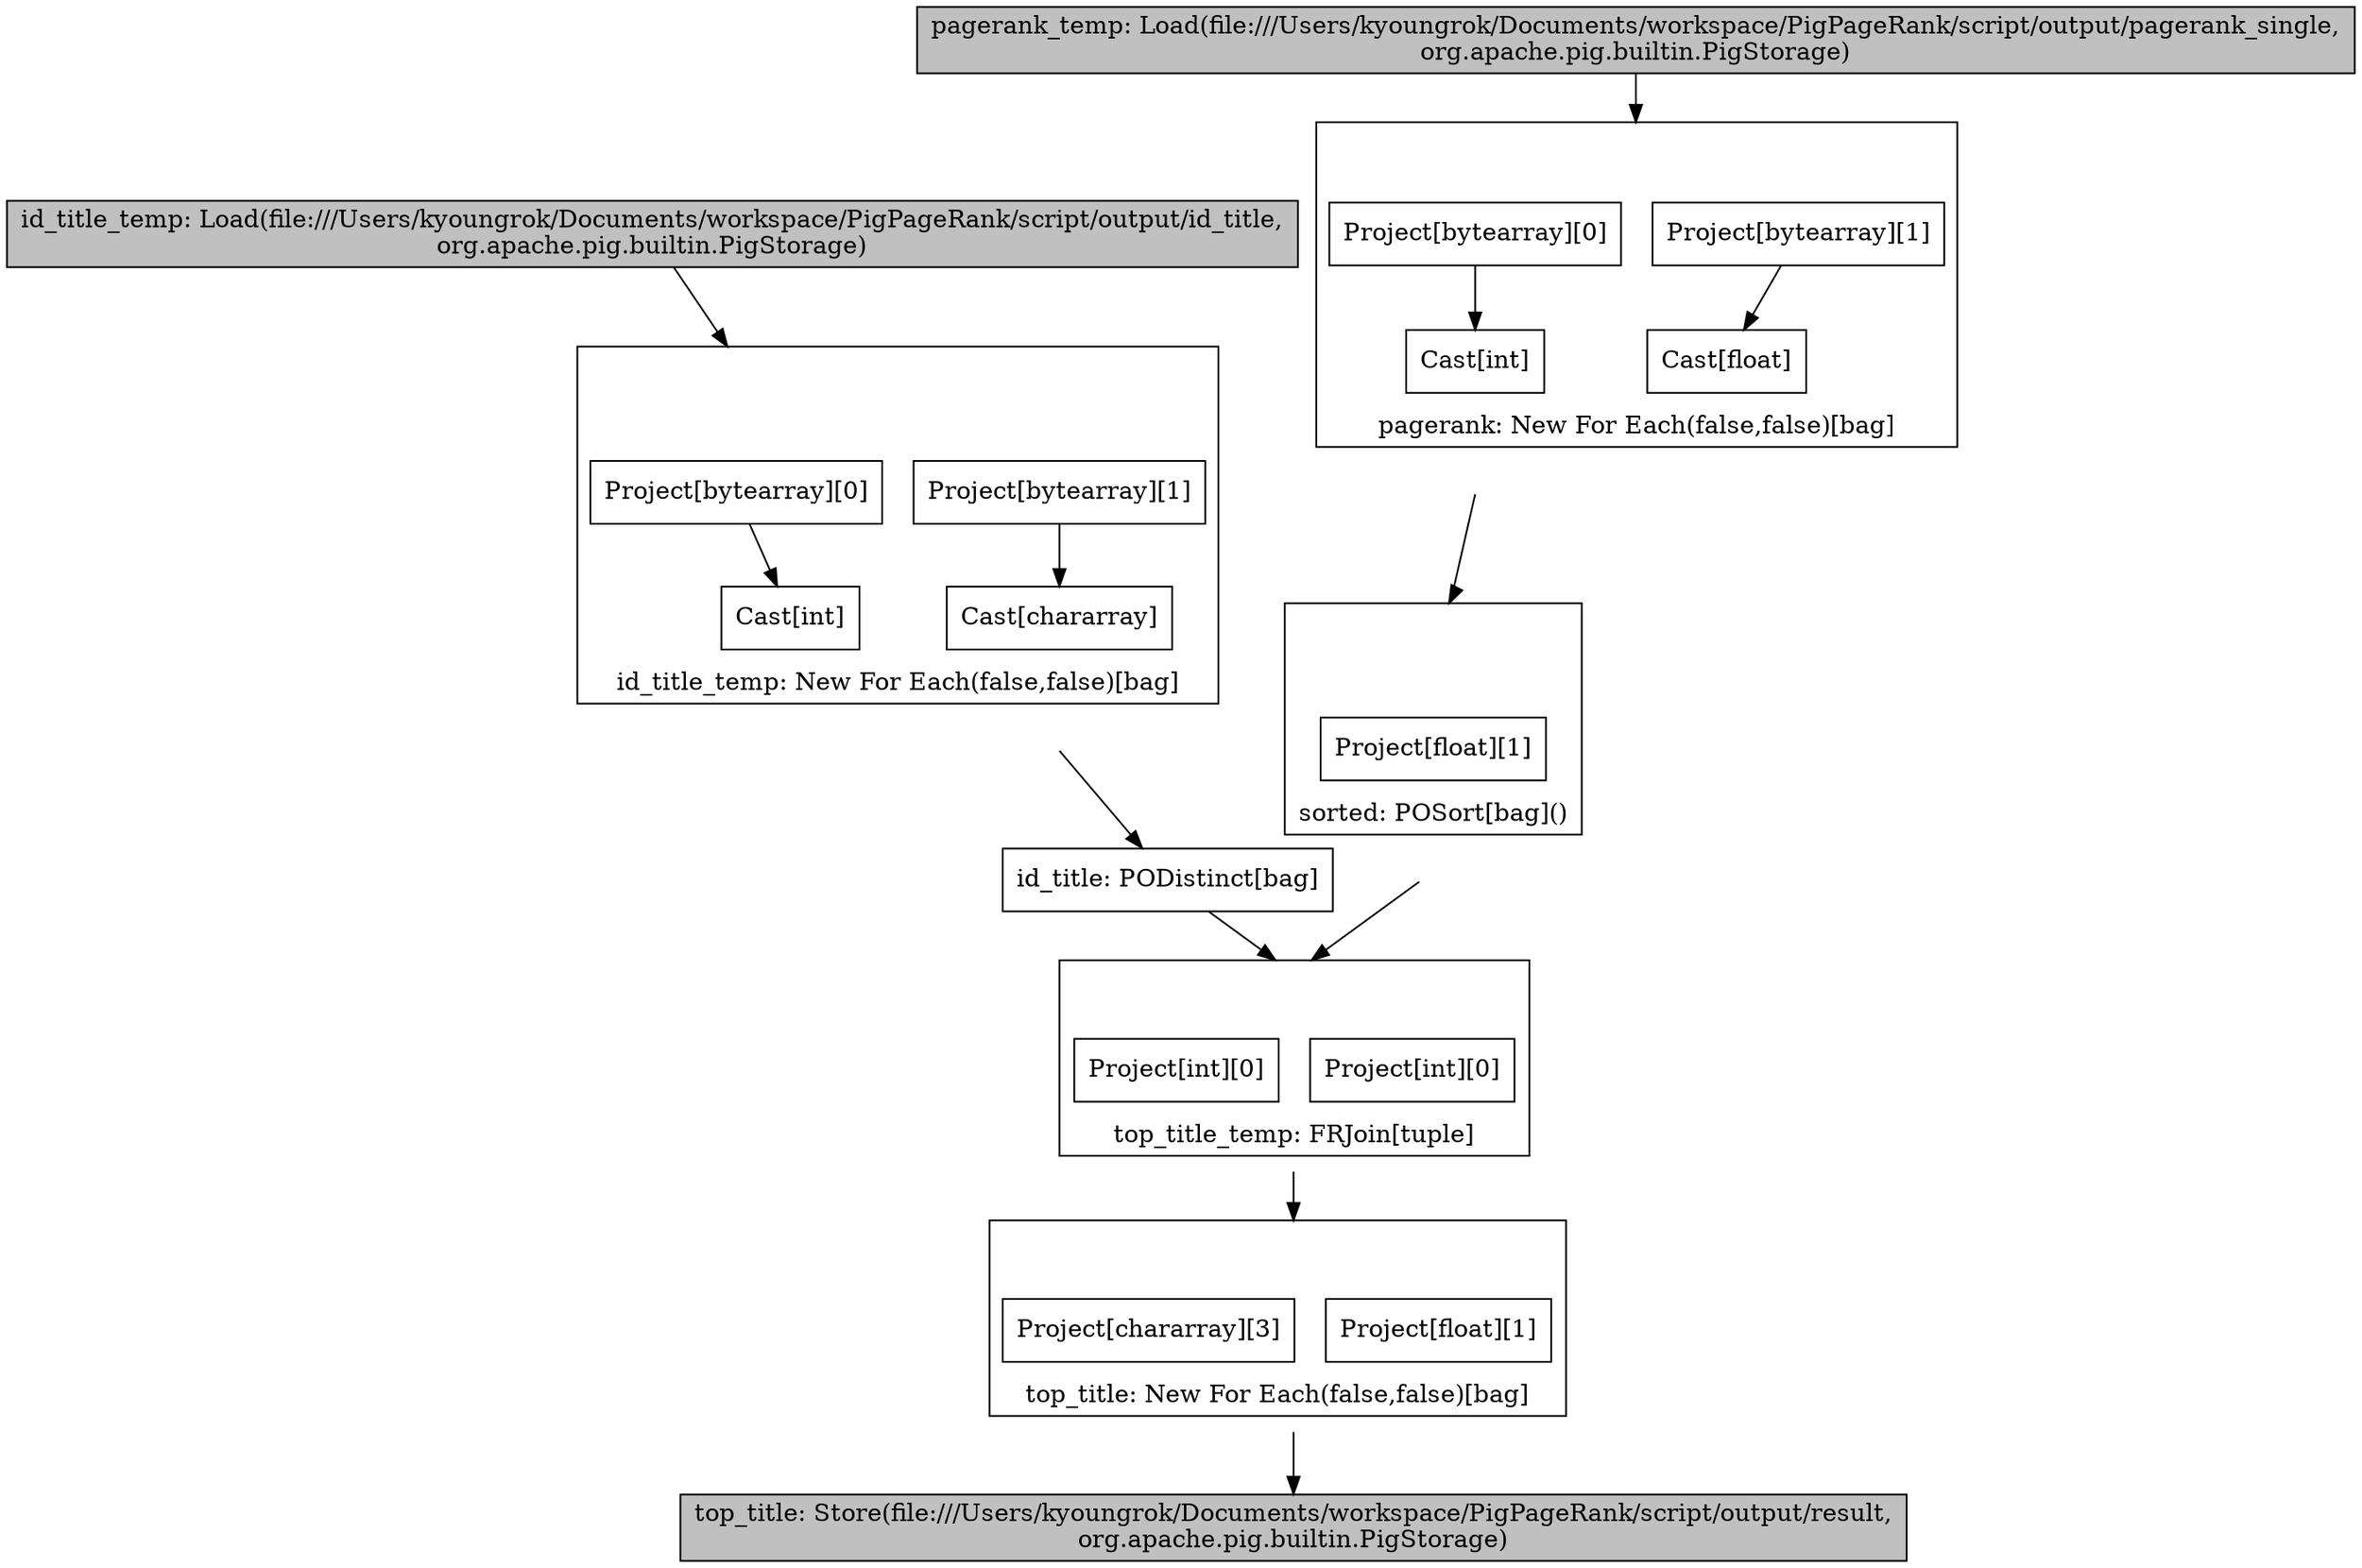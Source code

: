 #-----------------------------------------------
# Physical Plan:
#-----------------------------------------------
digraph plan {
compound=true;
node [shape=rect];
s487399305_in [label="", style=invis, height=0, width=0];
s487399305_out [label="", style=invis, height=0, width=0];
subgraph cluster_487399305 {
label="top_title: New For Each(false,false)[bag]"labelloc=b;
487399330 [label="Project[chararray][3]"];
s487399305_in -> 487399330 [style=invis];
487399328 [label="Project[float][1]"];
s487399305_in -> 487399328 [style=invis];
};
487399330 -> s487399305_out [style=invis];
487399328 -> s487399305_out [style=invis];
1923940087 [label="pagerank_temp: Load(file:///Users/kyoungrok/Documents/workspace/PigPageRank/script/output/pagerank_single,\norg.apache.pig.builtin.PigStorage)", style="filled", fillcolor="gray"];
487399360 [label="id_title: PODistinct[bag]"];
487399368 [label="id_title_temp: Load(file:///Users/kyoungrok/Documents/workspace/PigPageRank/script/output/id_title,\norg.apache.pig.builtin.PigStorage)", style="filled", fillcolor="gray"];
487399304 [label="top_title: Store(file:///Users/kyoungrok/Documents/workspace/PigPageRank/script/output/result,\norg.apache.pig.builtin.PigStorage)", style="filled", fillcolor="gray"];
s1923940094_in [label="", style=invis, height=0, width=0];
s1923940094_out [label="", style=invis, height=0, width=0];
subgraph cluster_1923940094 {
label="pagerank: New For Each(false,false)[bag]"labelloc=b;
1923940088 [label="Project[bytearray][0]"];
1923940089 [label="Cast[int]"];
1923940088 -> 1923940089
s1923940094_in -> 1923940088 [style=invis];
1923940091 [label="Project[bytearray][1]"];
1923940092 [label="Cast[float]"];
1923940091 -> 1923940092
s1923940094_in -> 1923940091 [style=invis];
};
1923940089 -> s1923940094_out [style=invis];
1923940092 -> s1923940094_out [style=invis];
s487399336_in [label="", style=invis, height=0, width=0];
s487399336_out [label="", style=invis, height=0, width=0];
subgraph cluster_487399336 {
label="top_title_temp: FRJoin[tuple]"labelloc=b;
487399359 [label="Project[int][0]"];
s487399336_in -> 487399359 [style=invis];
487399337 [label="Project[int][0]"];
s487399336_in -> 487399337 [style=invis];
};
487399359 -> s487399336_out [style=invis];
487399337 -> s487399336_out [style=invis];
s1923940096_in [label="", style=invis, height=0, width=0];
s1923940096_out [label="", style=invis, height=0, width=0];
subgraph cluster_1923940096 {
label="sorted: POSort[bag]()"labelloc=b;
1923940095 [label="Project[float][1]"];
s1923940096_in -> 1923940095 [style=invis];
};
1923940095 -> s1923940096_out [style=invis];
s487399361_in [label="", style=invis, height=0, width=0];
s487399361_out [label="", style=invis, height=0, width=0];
subgraph cluster_487399361 {
label="id_title_temp: New For Each(false,false)[bag]"labelloc=b;
487399367 [label="Project[bytearray][0]"];
487399366 [label="Cast[int]"];
487399367 -> 487399366
s487399361_in -> 487399367 [style=invis];
487399364 [label="Project[bytearray][1]"];
487399363 [label="Cast[chararray]"];
487399364 -> 487399363
s487399361_in -> 487399364 [style=invis];
};
487399366 -> s487399361_out [style=invis];
487399363 -> s487399361_out [style=invis];
s487399305_out -> 487399304
1923940087 -> s1923940094_in [lhead=cluster_1923940094]
487399360 -> s487399336_in [lhead=cluster_487399336]
487399368 -> s487399361_in [lhead=cluster_487399361]
s1923940094_out -> s1923940096_in [lhead=cluster_1923940096]
s487399336_out -> s487399305_in [lhead=cluster_487399305]
s1923940096_out -> s487399336_in [lhead=cluster_487399336]
s487399361_out -> 487399360
}

